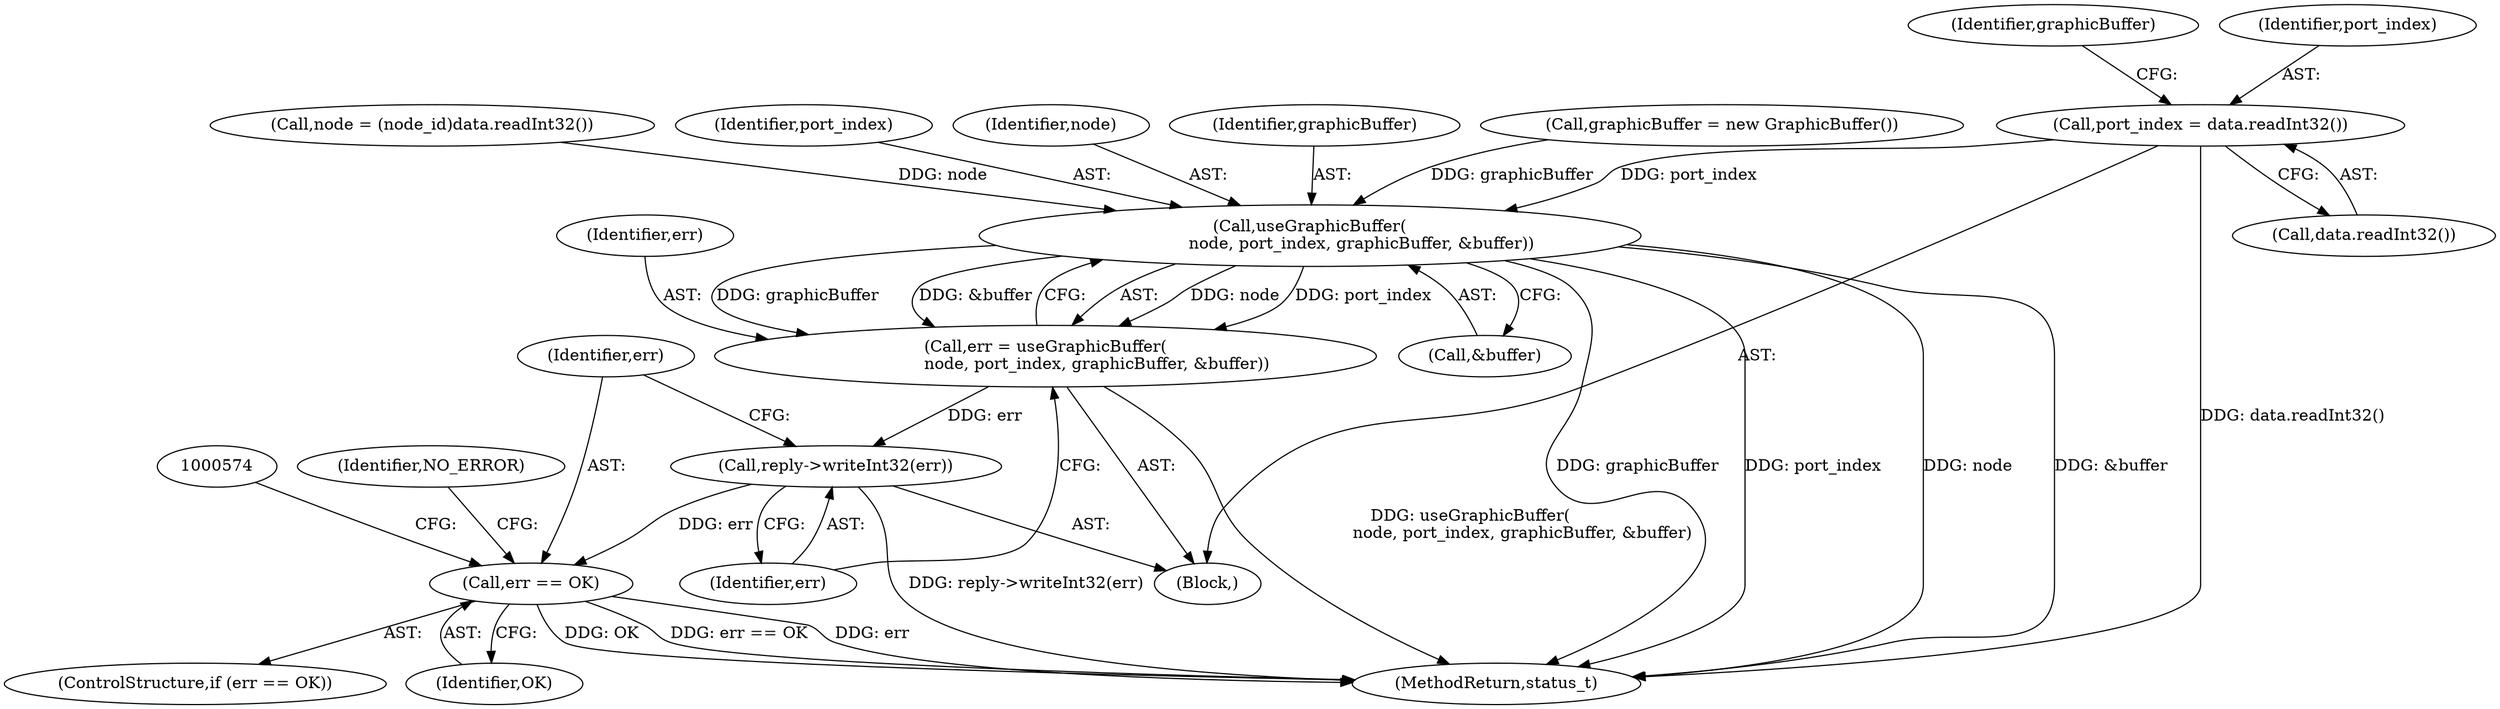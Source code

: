 digraph "0_Android_25be9ac20db51044e1b09ca67906355e4f328d48_0@API" {
"1000544" [label="(Call,port_index = data.readInt32())"];
"1000559" [label="(Call,useGraphicBuffer(\n                    node, port_index, graphicBuffer, &buffer))"];
"1000557" [label="(Call,err = useGraphicBuffer(\n                    node, port_index, graphicBuffer, &buffer))"];
"1000565" [label="(Call,reply->writeInt32(err))"];
"1000568" [label="(Call,err == OK)"];
"1000563" [label="(Call,&buffer)"];
"1000538" [label="(Call,node = (node_id)data.readInt32())"];
"1000549" [label="(Identifier,graphicBuffer)"];
"1000544" [label="(Call,port_index = data.readInt32())"];
"1000532" [label="(Block,)"];
"1000566" [label="(Identifier,err)"];
"1000561" [label="(Identifier,port_index)"];
"1000557" [label="(Call,err = useGraphicBuffer(\n                    node, port_index, graphicBuffer, &buffer))"];
"1000558" [label="(Identifier,err)"];
"1000569" [label="(Identifier,err)"];
"1000560" [label="(Identifier,node)"];
"1000577" [label="(Identifier,NO_ERROR)"];
"1000570" [label="(Identifier,OK)"];
"1000545" [label="(Identifier,port_index)"];
"1000562" [label="(Identifier,graphicBuffer)"];
"1000565" [label="(Call,reply->writeInt32(err))"];
"1000548" [label="(Call,graphicBuffer = new GraphicBuffer())"];
"1000568" [label="(Call,err == OK)"];
"1001056" [label="(MethodReturn,status_t)"];
"1000559" [label="(Call,useGraphicBuffer(\n                    node, port_index, graphicBuffer, &buffer))"];
"1000546" [label="(Call,data.readInt32())"];
"1000567" [label="(ControlStructure,if (err == OK))"];
"1000544" -> "1000532"  [label="AST: "];
"1000544" -> "1000546"  [label="CFG: "];
"1000545" -> "1000544"  [label="AST: "];
"1000546" -> "1000544"  [label="AST: "];
"1000549" -> "1000544"  [label="CFG: "];
"1000544" -> "1001056"  [label="DDG: data.readInt32()"];
"1000544" -> "1000559"  [label="DDG: port_index"];
"1000559" -> "1000557"  [label="AST: "];
"1000559" -> "1000563"  [label="CFG: "];
"1000560" -> "1000559"  [label="AST: "];
"1000561" -> "1000559"  [label="AST: "];
"1000562" -> "1000559"  [label="AST: "];
"1000563" -> "1000559"  [label="AST: "];
"1000557" -> "1000559"  [label="CFG: "];
"1000559" -> "1001056"  [label="DDG: node"];
"1000559" -> "1001056"  [label="DDG: &buffer"];
"1000559" -> "1001056"  [label="DDG: graphicBuffer"];
"1000559" -> "1001056"  [label="DDG: port_index"];
"1000559" -> "1000557"  [label="DDG: node"];
"1000559" -> "1000557"  [label="DDG: port_index"];
"1000559" -> "1000557"  [label="DDG: graphicBuffer"];
"1000559" -> "1000557"  [label="DDG: &buffer"];
"1000538" -> "1000559"  [label="DDG: node"];
"1000548" -> "1000559"  [label="DDG: graphicBuffer"];
"1000557" -> "1000532"  [label="AST: "];
"1000558" -> "1000557"  [label="AST: "];
"1000566" -> "1000557"  [label="CFG: "];
"1000557" -> "1001056"  [label="DDG: useGraphicBuffer(\n                    node, port_index, graphicBuffer, &buffer)"];
"1000557" -> "1000565"  [label="DDG: err"];
"1000565" -> "1000532"  [label="AST: "];
"1000565" -> "1000566"  [label="CFG: "];
"1000566" -> "1000565"  [label="AST: "];
"1000569" -> "1000565"  [label="CFG: "];
"1000565" -> "1001056"  [label="DDG: reply->writeInt32(err)"];
"1000565" -> "1000568"  [label="DDG: err"];
"1000568" -> "1000567"  [label="AST: "];
"1000568" -> "1000570"  [label="CFG: "];
"1000569" -> "1000568"  [label="AST: "];
"1000570" -> "1000568"  [label="AST: "];
"1000574" -> "1000568"  [label="CFG: "];
"1000577" -> "1000568"  [label="CFG: "];
"1000568" -> "1001056"  [label="DDG: err == OK"];
"1000568" -> "1001056"  [label="DDG: err"];
"1000568" -> "1001056"  [label="DDG: OK"];
}
